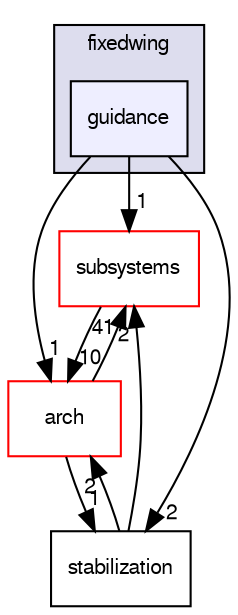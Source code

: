 digraph "sw/airborne/firmwares/fixedwing/guidance" {
  compound=true
  node [ fontsize="10", fontname="FreeSans"];
  edge [ labelfontsize="10", labelfontname="FreeSans"];
  subgraph clusterdir_cb1b347b64b61ba7f369ccfe68448b26 {
    graph [ bgcolor="#ddddee", pencolor="black", label="fixedwing" fontname="FreeSans", fontsize="10", URL="dir_cb1b347b64b61ba7f369ccfe68448b26.html"]
  dir_ed1aed0b4c5a033d4a5b36c06a1a768a [shape=box, label="guidance", style="filled", fillcolor="#eeeeff", pencolor="black", URL="dir_ed1aed0b4c5a033d4a5b36c06a1a768a.html"];
  }
  dir_12d6ec7aac5a4a9b8cee17e35022d7c7 [shape=box label="subsystems" fillcolor="white" style="filled" color="red" URL="dir_12d6ec7aac5a4a9b8cee17e35022d7c7.html"];
  dir_fc6475eb39ea0144fb6697b809fd11a9 [shape=box label="arch" fillcolor="white" style="filled" color="red" URL="dir_fc6475eb39ea0144fb6697b809fd11a9.html"];
  dir_517430ae22334069e857fa1922a1fddc [shape=box label="stabilization" URL="dir_517430ae22334069e857fa1922a1fddc.html"];
  dir_12d6ec7aac5a4a9b8cee17e35022d7c7->dir_fc6475eb39ea0144fb6697b809fd11a9 [headlabel="10", labeldistance=1.5 headhref="dir_000051_000002.html"];
  dir_ed1aed0b4c5a033d4a5b36c06a1a768a->dir_12d6ec7aac5a4a9b8cee17e35022d7c7 [headlabel="1", labeldistance=1.5 headhref="dir_000110_000051.html"];
  dir_ed1aed0b4c5a033d4a5b36c06a1a768a->dir_fc6475eb39ea0144fb6697b809fd11a9 [headlabel="1", labeldistance=1.5 headhref="dir_000110_000002.html"];
  dir_ed1aed0b4c5a033d4a5b36c06a1a768a->dir_517430ae22334069e857fa1922a1fddc [headlabel="2", labeldistance=1.5 headhref="dir_000110_000112.html"];
  dir_fc6475eb39ea0144fb6697b809fd11a9->dir_12d6ec7aac5a4a9b8cee17e35022d7c7 [headlabel="41", labeldistance=1.5 headhref="dir_000002_000051.html"];
  dir_fc6475eb39ea0144fb6697b809fd11a9->dir_517430ae22334069e857fa1922a1fddc [headlabel="1", labeldistance=1.5 headhref="dir_000002_000112.html"];
  dir_517430ae22334069e857fa1922a1fddc->dir_12d6ec7aac5a4a9b8cee17e35022d7c7 [headlabel="2", labeldistance=1.5 headhref="dir_000112_000051.html"];
  dir_517430ae22334069e857fa1922a1fddc->dir_fc6475eb39ea0144fb6697b809fd11a9 [headlabel="2", labeldistance=1.5 headhref="dir_000112_000002.html"];
}
